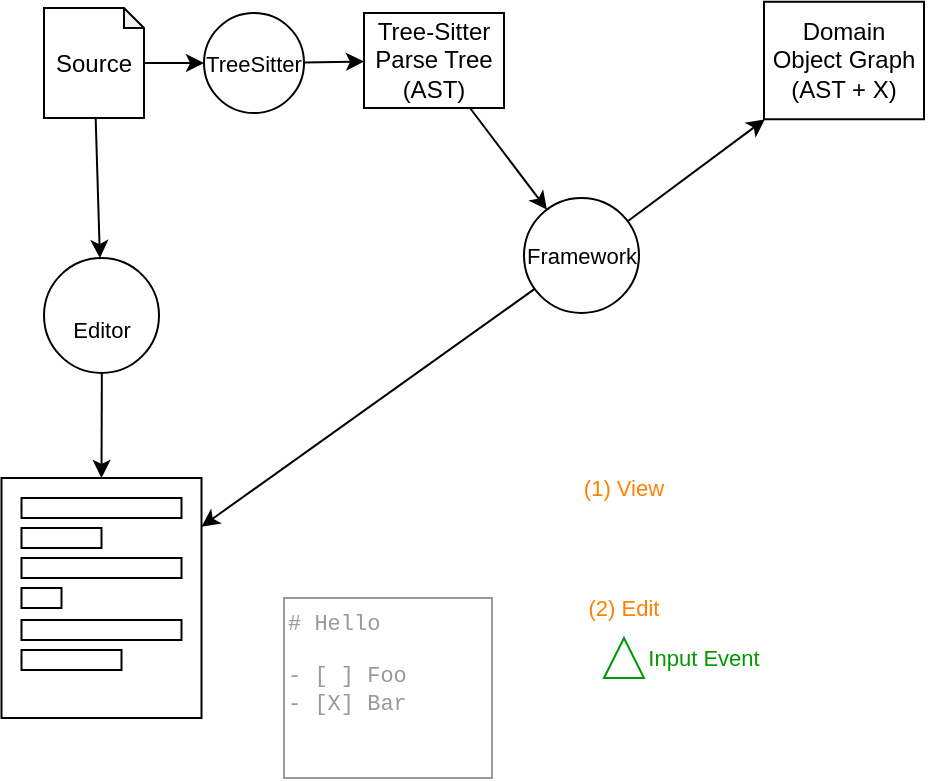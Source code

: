 <mxfile version="21.6.6" type="github">
  <diagram name="Page-1" id="97a40813-6b03-0c74-37c1-0168de264b11">
    <mxGraphModel dx="777" dy="442" grid="1" gridSize="10" guides="1" tooltips="1" connect="1" arrows="1" fold="1" page="1" pageScale="1" pageWidth="2000" pageHeight="1000" background="#ffffff" math="0" shadow="0">
      <root>
        <mxCell id="0" />
        <mxCell id="1" parent="0" />
        <mxCell id="YmcwB35o4azCRKZYAoOn-5" style="orthogonalLoop=1;jettySize=auto;html=1;" edge="1" parent="1" source="YmcwB35o4azCRKZYAoOn-2" target="YmcwB35o4azCRKZYAoOn-9">
          <mxGeometry relative="1" as="geometry" />
        </mxCell>
        <mxCell id="YmcwB35o4azCRKZYAoOn-17" style="edgeStyle=none;shape=connector;rounded=1;orthogonalLoop=1;jettySize=auto;html=1;labelBackgroundColor=default;strokeColor=default;fontFamily=Helvetica;fontSize=11;fontColor=default;endArrow=classic;" edge="1" parent="1" source="YmcwB35o4azCRKZYAoOn-2" target="YmcwB35o4azCRKZYAoOn-16">
          <mxGeometry relative="1" as="geometry" />
        </mxCell>
        <mxCell id="YmcwB35o4azCRKZYAoOn-2" value="Source" style="shape=note;whiteSpace=wrap;html=1;backgroundOutline=1;darkOpacity=0.05;size=10;" vertex="1" parent="1">
          <mxGeometry x="50" y="45" width="50" height="55" as="geometry" />
        </mxCell>
        <mxCell id="YmcwB35o4azCRKZYAoOn-14" style="edgeStyle=none;shape=connector;rounded=1;orthogonalLoop=1;jettySize=auto;html=1;labelBackgroundColor=default;strokeColor=default;fontFamily=Helvetica;fontSize=11;fontColor=default;endArrow=classic;" edge="1" parent="1" source="YmcwB35o4azCRKZYAoOn-3" target="YmcwB35o4azCRKZYAoOn-13">
          <mxGeometry relative="1" as="geometry" />
        </mxCell>
        <mxCell id="YmcwB35o4azCRKZYAoOn-3" value="Tree-Sitter&lt;br&gt;Parse Tree&lt;br&gt;(AST)" style="rounded=0;whiteSpace=wrap;html=1;" vertex="1" parent="1">
          <mxGeometry x="210" y="47.5" width="70" height="47.5" as="geometry" />
        </mxCell>
        <mxCell id="YmcwB35o4azCRKZYAoOn-6" value="Domain&lt;br&gt;Object Graph&lt;br&gt;(AST + X)" style="rounded=0;whiteSpace=wrap;html=1;" vertex="1" parent="1">
          <mxGeometry x="410" y="41.88" width="80" height="58.75" as="geometry" />
        </mxCell>
        <mxCell id="YmcwB35o4azCRKZYAoOn-12" style="edgeStyle=none;shape=connector;rounded=1;orthogonalLoop=1;jettySize=auto;html=1;labelBackgroundColor=default;strokeColor=default;fontFamily=Helvetica;fontSize=11;fontColor=default;endArrow=classic;" edge="1" parent="1" source="YmcwB35o4azCRKZYAoOn-9" target="YmcwB35o4azCRKZYAoOn-3">
          <mxGeometry relative="1" as="geometry" />
        </mxCell>
        <mxCell id="YmcwB35o4azCRKZYAoOn-9" value="TreeSitter" style="ellipse;whiteSpace=wrap;html=1;aspect=fixed;fontFamily=Helvetica;fontSize=11;fontColor=default;" vertex="1" parent="1">
          <mxGeometry x="130" y="47.5" width="50" height="50" as="geometry" />
        </mxCell>
        <mxCell id="YmcwB35o4azCRKZYAoOn-15" style="edgeStyle=none;shape=connector;rounded=1;orthogonalLoop=1;jettySize=auto;html=1;labelBackgroundColor=default;strokeColor=default;fontFamily=Helvetica;fontSize=11;fontColor=default;endArrow=classic;" edge="1" parent="1" source="YmcwB35o4azCRKZYAoOn-13" target="YmcwB35o4azCRKZYAoOn-6">
          <mxGeometry relative="1" as="geometry" />
        </mxCell>
        <mxCell id="YmcwB35o4azCRKZYAoOn-36" style="edgeStyle=none;shape=connector;rounded=1;orthogonalLoop=1;jettySize=auto;html=1;labelBackgroundColor=default;strokeColor=default;fontFamily=Helvetica;fontSize=11;fontColor=default;endArrow=classic;" edge="1" parent="1" source="YmcwB35o4azCRKZYAoOn-13" target="YmcwB35o4azCRKZYAoOn-20">
          <mxGeometry relative="1" as="geometry" />
        </mxCell>
        <mxCell id="YmcwB35o4azCRKZYAoOn-13" value="Framework" style="ellipse;whiteSpace=wrap;html=1;aspect=fixed;fontFamily=Helvetica;fontSize=11;fontColor=default;" vertex="1" parent="1">
          <mxGeometry x="290" y="140" width="57.5" height="57.5" as="geometry" />
        </mxCell>
        <mxCell id="YmcwB35o4azCRKZYAoOn-29" style="edgeStyle=none;shape=connector;rounded=1;orthogonalLoop=1;jettySize=auto;html=1;labelBackgroundColor=default;strokeColor=default;fontFamily=Helvetica;fontSize=11;fontColor=default;endArrow=classic;" edge="1" parent="1" source="YmcwB35o4azCRKZYAoOn-16" target="YmcwB35o4azCRKZYAoOn-20">
          <mxGeometry relative="1" as="geometry" />
        </mxCell>
        <mxCell id="YmcwB35o4azCRKZYAoOn-16" value="&lt;br&gt;Editor" style="ellipse;whiteSpace=wrap;html=1;aspect=fixed;fontFamily=Helvetica;fontSize=11;fontColor=default;" vertex="1" parent="1">
          <mxGeometry x="50" y="170" width="57.5" height="57.5" as="geometry" />
        </mxCell>
        <mxCell id="YmcwB35o4azCRKZYAoOn-30" value="" style="group" vertex="1" connectable="0" parent="1">
          <mxGeometry x="28.75" y="280" width="100" height="120" as="geometry" />
        </mxCell>
        <mxCell id="YmcwB35o4azCRKZYAoOn-20" value="" style="rounded=0;whiteSpace=wrap;html=1;fontFamily=Helvetica;fontSize=11;fontColor=default;" vertex="1" parent="YmcwB35o4azCRKZYAoOn-30">
          <mxGeometry width="100" height="120" as="geometry" />
        </mxCell>
        <mxCell id="YmcwB35o4azCRKZYAoOn-21" value="" style="rounded=0;whiteSpace=wrap;html=1;fontFamily=Helvetica;fontSize=11;fontColor=default;" vertex="1" parent="YmcwB35o4azCRKZYAoOn-30">
          <mxGeometry x="10" y="10" width="80" height="10" as="geometry" />
        </mxCell>
        <mxCell id="YmcwB35o4azCRKZYAoOn-22" value="" style="rounded=0;whiteSpace=wrap;html=1;fontFamily=Helvetica;fontSize=11;fontColor=default;" vertex="1" parent="YmcwB35o4azCRKZYAoOn-30">
          <mxGeometry x="10" y="25" width="40" height="10" as="geometry" />
        </mxCell>
        <mxCell id="YmcwB35o4azCRKZYAoOn-23" value="" style="rounded=0;whiteSpace=wrap;html=1;fontFamily=Helvetica;fontSize=11;fontColor=default;" vertex="1" parent="YmcwB35o4azCRKZYAoOn-30">
          <mxGeometry x="10" y="40" width="80" height="10" as="geometry" />
        </mxCell>
        <mxCell id="YmcwB35o4azCRKZYAoOn-24" value="" style="rounded=0;whiteSpace=wrap;html=1;fontFamily=Helvetica;fontSize=11;fontColor=default;" vertex="1" parent="YmcwB35o4azCRKZYAoOn-30">
          <mxGeometry x="10" y="55" width="20" height="10" as="geometry" />
        </mxCell>
        <mxCell id="YmcwB35o4azCRKZYAoOn-25" value="" style="rounded=0;whiteSpace=wrap;html=1;fontFamily=Helvetica;fontSize=11;fontColor=default;" vertex="1" parent="YmcwB35o4azCRKZYAoOn-30">
          <mxGeometry x="10" y="71" width="80" height="10" as="geometry" />
        </mxCell>
        <mxCell id="YmcwB35o4azCRKZYAoOn-26" value="" style="rounded=0;whiteSpace=wrap;html=1;fontFamily=Helvetica;fontSize=11;fontColor=default;" vertex="1" parent="YmcwB35o4azCRKZYAoOn-30">
          <mxGeometry x="10" y="86" width="50" height="10" as="geometry" />
        </mxCell>
        <mxCell id="YmcwB35o4azCRKZYAoOn-31" value="" style="triangle;whiteSpace=wrap;html=1;fontFamily=Helvetica;fontSize=11;fontColor=#009900;rotation=-90;strokeColor=#009900;" vertex="1" parent="1">
          <mxGeometry x="330" y="360" width="20" height="20" as="geometry" />
        </mxCell>
        <mxCell id="YmcwB35o4azCRKZYAoOn-32" value="Input Event" style="text;html=1;strokeColor=none;fillColor=none;align=center;verticalAlign=middle;whiteSpace=wrap;rounded=0;fontSize=11;fontFamily=Helvetica;fontColor=#009900;" vertex="1" parent="1">
          <mxGeometry x="350" y="355" width="60" height="30" as="geometry" />
        </mxCell>
        <mxCell id="YmcwB35o4azCRKZYAoOn-33" value="(2) Edit" style="text;html=1;strokeColor=none;fillColor=none;align=center;verticalAlign=middle;whiteSpace=wrap;rounded=0;fontSize=11;fontFamily=Helvetica;fontColor=#FF8000;" vertex="1" parent="1">
          <mxGeometry x="295" y="330" width="90" height="30" as="geometry" />
        </mxCell>
        <mxCell id="YmcwB35o4azCRKZYAoOn-34" value="(1) View" style="text;html=1;strokeColor=none;fillColor=none;align=center;verticalAlign=middle;whiteSpace=wrap;rounded=0;fontSize=11;fontFamily=Helvetica;fontColor=#FF8000;" vertex="1" parent="1">
          <mxGeometry x="295" y="270" width="90" height="30" as="geometry" />
        </mxCell>
        <mxCell id="YmcwB35o4azCRKZYAoOn-37" value="&lt;font style=&quot;border-color: var(--border-color);&quot;&gt;# Hello&lt;br style=&quot;border-color: var(--border-color);&quot;&gt;&lt;br style=&quot;border-color: var(--border-color);&quot;&gt;&lt;/font&gt;&lt;div style=&quot;border-color: var(--border-color);&quot;&gt;- [ ] Foo&lt;/div&gt;&lt;div style=&quot;border-color: var(--border-color);&quot;&gt;- [X] Bar&lt;/div&gt;" style="rounded=0;whiteSpace=wrap;html=1;fontFamily=Courier New;fontSize=11;fontColor=#999999;align=left;verticalAlign=top;strokeColor=#999999;" vertex="1" parent="1">
          <mxGeometry x="170" y="340" width="104" height="90" as="geometry" />
        </mxCell>
      </root>
    </mxGraphModel>
  </diagram>
</mxfile>
